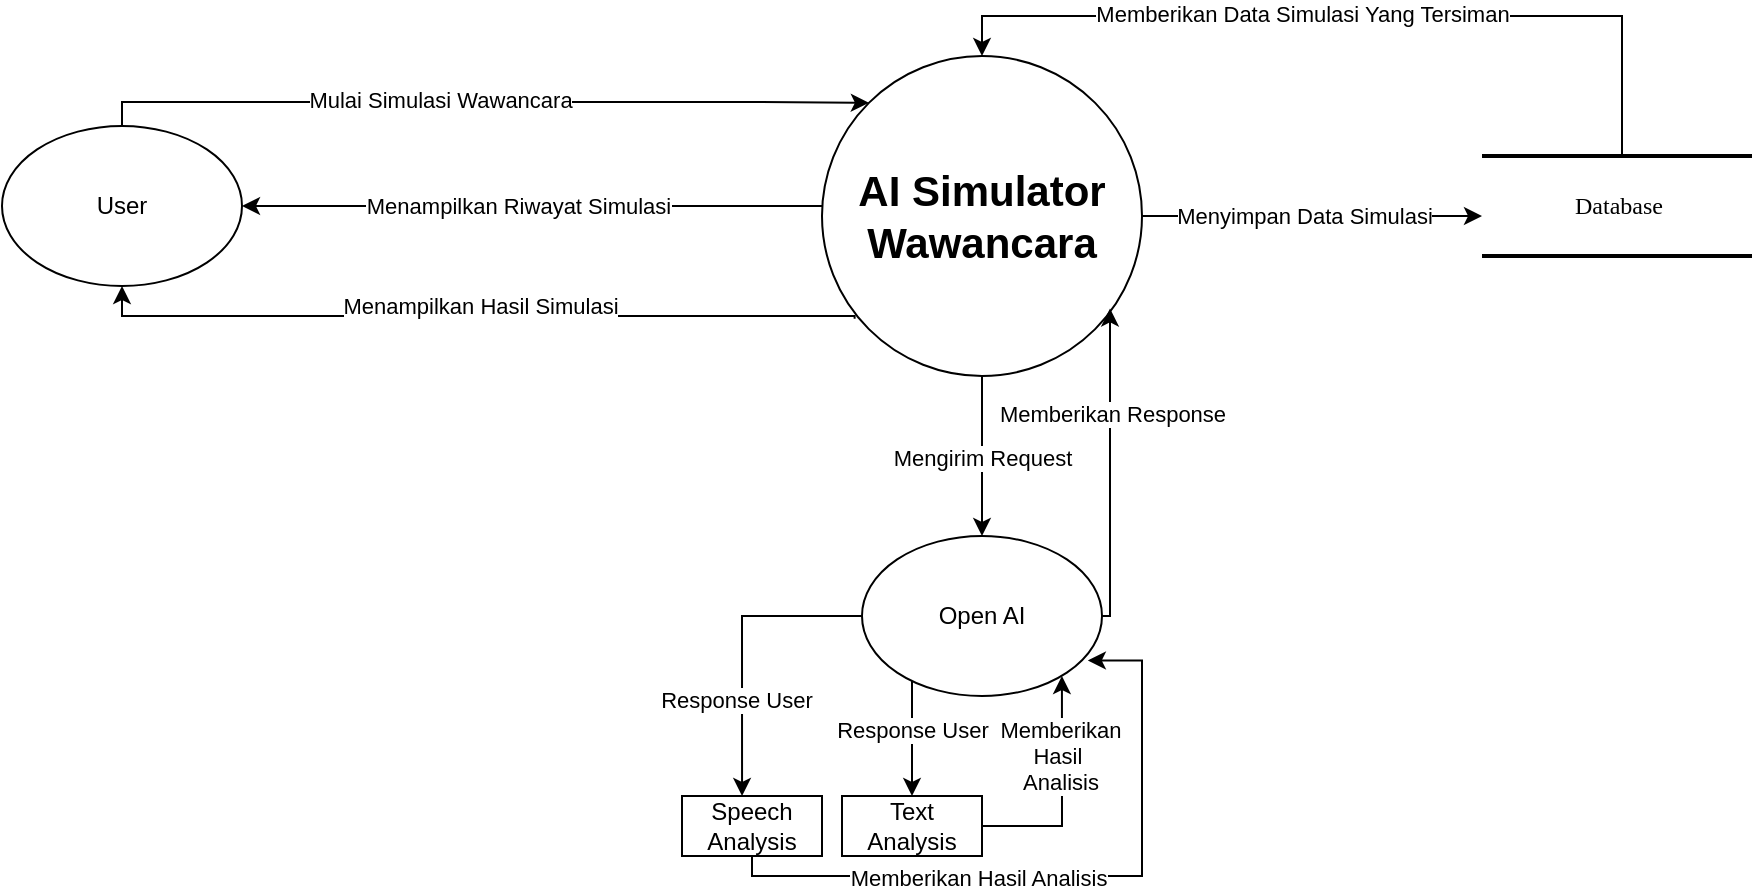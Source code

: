 <mxfile version="26.2.14">
  <diagram name="Page-1" id="52a04d89-c75d-2922-d76d-85b35f80e030">
    <mxGraphModel dx="1226" dy="628" grid="1" gridSize="10" guides="1" tooltips="1" connect="1" arrows="1" fold="1" page="1" pageScale="1" pageWidth="1100" pageHeight="850" background="none" math="0" shadow="0">
      <root>
        <mxCell id="0" />
        <mxCell id="1" parent="0" />
        <mxCell id="OrD4vZGPx3QnHi8R1rku-16" style="edgeStyle=orthogonalEdgeStyle;rounded=0;orthogonalLoop=1;jettySize=auto;html=1;entryX=0.5;entryY=0;entryDx=0;entryDy=0;" edge="1" parent="1" source="21ea969265ad0168-30" target="OrD4vZGPx3QnHi8R1rku-1">
          <mxGeometry relative="1" as="geometry">
            <Array as="points">
              <mxPoint x="880" y="60" />
              <mxPoint x="560" y="60" />
            </Array>
          </mxGeometry>
        </mxCell>
        <mxCell id="OrD4vZGPx3QnHi8R1rku-17" value="Memberikan Data Simulasi Yang Tersiman" style="edgeLabel;html=1;align=center;verticalAlign=middle;resizable=0;points=[];" vertex="1" connectable="0" parent="OrD4vZGPx3QnHi8R1rku-16">
          <mxGeometry x="0.317" y="-1" relative="1" as="geometry">
            <mxPoint x="40" as="offset" />
          </mxGeometry>
        </mxCell>
        <mxCell id="21ea969265ad0168-30" value="Database" style="html=1;rounded=0;shadow=0;comic=0;labelBackgroundColor=none;strokeWidth=2;fontFamily=Verdana;fontSize=12;align=center;shape=mxgraph.ios7ui.horLines;" parent="1" vertex="1">
          <mxGeometry x="810" y="130" width="135" height="50" as="geometry" />
        </mxCell>
        <mxCell id="OrD4vZGPx3QnHi8R1rku-10" style="edgeStyle=orthogonalEdgeStyle;rounded=0;orthogonalLoop=1;jettySize=auto;html=1;entryX=0.5;entryY=1;entryDx=0;entryDy=0;exitX=0.102;exitY=0.821;exitDx=0;exitDy=0;exitPerimeter=0;" edge="1" parent="1" source="OrD4vZGPx3QnHi8R1rku-1" target="OrD4vZGPx3QnHi8R1rku-2">
          <mxGeometry relative="1" as="geometry">
            <mxPoint x="560" y="210" as="sourcePoint" />
            <mxPoint x="130" y="190" as="targetPoint" />
            <Array as="points">
              <mxPoint x="496" y="210" />
              <mxPoint x="130" y="210" />
            </Array>
          </mxGeometry>
        </mxCell>
        <mxCell id="OrD4vZGPx3QnHi8R1rku-11" value="Text" style="edgeLabel;html=1;align=center;verticalAlign=middle;resizable=0;points=[];" vertex="1" connectable="0" parent="OrD4vZGPx3QnHi8R1rku-10">
          <mxGeometry x="-0.014" y="-5" relative="1" as="geometry">
            <mxPoint x="1" as="offset" />
          </mxGeometry>
        </mxCell>
        <mxCell id="OrD4vZGPx3QnHi8R1rku-13" value="Menampilkan Hasil Simulasi" style="edgeLabel;html=1;align=center;verticalAlign=middle;resizable=0;points=[];" vertex="1" connectable="0" parent="OrD4vZGPx3QnHi8R1rku-10">
          <mxGeometry x="-0.013" y="-5" relative="1" as="geometry">
            <mxPoint as="offset" />
          </mxGeometry>
        </mxCell>
        <mxCell id="OrD4vZGPx3QnHi8R1rku-18" style="edgeStyle=orthogonalEdgeStyle;rounded=0;orthogonalLoop=1;jettySize=auto;html=1;entryX=1;entryY=0.5;entryDx=0;entryDy=0;" edge="1" parent="1" source="OrD4vZGPx3QnHi8R1rku-1" target="OrD4vZGPx3QnHi8R1rku-2">
          <mxGeometry relative="1" as="geometry">
            <Array as="points">
              <mxPoint x="410" y="155" />
              <mxPoint x="410" y="155" />
            </Array>
          </mxGeometry>
        </mxCell>
        <mxCell id="OrD4vZGPx3QnHi8R1rku-19" value="Menampilkan Riwayat Simulasi" style="edgeLabel;html=1;align=center;verticalAlign=middle;resizable=0;points=[];" vertex="1" connectable="0" parent="OrD4vZGPx3QnHi8R1rku-18">
          <mxGeometry x="0.049" relative="1" as="geometry">
            <mxPoint as="offset" />
          </mxGeometry>
        </mxCell>
        <mxCell id="OrD4vZGPx3QnHi8R1rku-33" value="" style="edgeStyle=orthogonalEdgeStyle;rounded=0;orthogonalLoop=1;jettySize=auto;html=1;" edge="1" parent="1" source="OrD4vZGPx3QnHi8R1rku-1" target="OrD4vZGPx3QnHi8R1rku-3">
          <mxGeometry relative="1" as="geometry" />
        </mxCell>
        <mxCell id="OrD4vZGPx3QnHi8R1rku-34" value="Mengirim Request" style="edgeLabel;html=1;align=center;verticalAlign=middle;resizable=0;points=[];" vertex="1" connectable="0" parent="OrD4vZGPx3QnHi8R1rku-33">
          <mxGeometry x="-0.188" y="1" relative="1" as="geometry">
            <mxPoint x="-1" y="8" as="offset" />
          </mxGeometry>
        </mxCell>
        <mxCell id="OrD4vZGPx3QnHi8R1rku-1" value="&lt;b&gt;&lt;font style=&quot;font-size: 21px;&quot;&gt;AI Simulator Wawancara&lt;/font&gt;&lt;/b&gt;" style="ellipse;whiteSpace=wrap;html=1;aspect=fixed;" vertex="1" parent="1">
          <mxGeometry x="480" y="80" width="160" height="160" as="geometry" />
        </mxCell>
        <mxCell id="OrD4vZGPx3QnHi8R1rku-4" style="edgeStyle=orthogonalEdgeStyle;rounded=0;orthogonalLoop=1;jettySize=auto;html=1;entryX=0;entryY=0;entryDx=0;entryDy=0;" edge="1" parent="1" target="OrD4vZGPx3QnHi8R1rku-1">
          <mxGeometry relative="1" as="geometry">
            <mxPoint x="130" y="140" as="sourcePoint" />
            <mxPoint x="590.72" y="103.76" as="targetPoint" />
            <Array as="points">
              <mxPoint x="130" y="103" />
              <mxPoint x="450" y="103" />
            </Array>
          </mxGeometry>
        </mxCell>
        <mxCell id="OrD4vZGPx3QnHi8R1rku-20" value="Mulai Simulasi Wawancara" style="edgeLabel;html=1;align=center;verticalAlign=middle;resizable=0;points=[];" vertex="1" connectable="0" parent="OrD4vZGPx3QnHi8R1rku-4">
          <mxGeometry x="-0.044" y="1" relative="1" as="geometry">
            <mxPoint as="offset" />
          </mxGeometry>
        </mxCell>
        <mxCell id="OrD4vZGPx3QnHi8R1rku-2" value="User" style="ellipse;whiteSpace=wrap;html=1;" vertex="1" parent="1">
          <mxGeometry x="70" y="115" width="120" height="80" as="geometry" />
        </mxCell>
        <mxCell id="OrD4vZGPx3QnHi8R1rku-38" style="edgeStyle=orthogonalEdgeStyle;rounded=0;orthogonalLoop=1;jettySize=auto;html=1;entryX=0.5;entryY=0;entryDx=0;entryDy=0;" edge="1" parent="1" source="OrD4vZGPx3QnHi8R1rku-3" target="OrD4vZGPx3QnHi8R1rku-31">
          <mxGeometry relative="1" as="geometry">
            <Array as="points">
              <mxPoint x="525" y="410" />
              <mxPoint x="525" y="410" />
            </Array>
          </mxGeometry>
        </mxCell>
        <mxCell id="OrD4vZGPx3QnHi8R1rku-41" value="Response User" style="edgeLabel;html=1;align=center;verticalAlign=middle;resizable=0;points=[];" vertex="1" connectable="0" parent="OrD4vZGPx3QnHi8R1rku-38">
          <mxGeometry x="-0.5" relative="1" as="geometry">
            <mxPoint y="10" as="offset" />
          </mxGeometry>
        </mxCell>
        <mxCell id="OrD4vZGPx3QnHi8R1rku-3" value="Open AI" style="ellipse;whiteSpace=wrap;html=1;" vertex="1" parent="1">
          <mxGeometry x="500" y="320" width="120" height="80" as="geometry" />
        </mxCell>
        <mxCell id="OrD4vZGPx3QnHi8R1rku-14" style="edgeStyle=orthogonalEdgeStyle;rounded=0;orthogonalLoop=1;jettySize=auto;html=1;entryX=0;entryY=0.6;entryDx=0;entryDy=0;entryPerimeter=0;" edge="1" parent="1" source="OrD4vZGPx3QnHi8R1rku-1" target="21ea969265ad0168-30">
          <mxGeometry relative="1" as="geometry" />
        </mxCell>
        <mxCell id="OrD4vZGPx3QnHi8R1rku-15" value="Menyimpan Data Simulasi" style="edgeLabel;html=1;align=center;verticalAlign=middle;resizable=0;points=[];" vertex="1" connectable="0" parent="OrD4vZGPx3QnHi8R1rku-14">
          <mxGeometry x="-0.512" y="1" relative="1" as="geometry">
            <mxPoint x="39" y="1" as="offset" />
          </mxGeometry>
        </mxCell>
        <mxCell id="OrD4vZGPx3QnHi8R1rku-42" style="edgeStyle=orthogonalEdgeStyle;rounded=0;orthogonalLoop=1;jettySize=auto;html=1;entryX=0.941;entryY=0.778;entryDx=0;entryDy=0;entryPerimeter=0;" edge="1" parent="1" source="OrD4vZGPx3QnHi8R1rku-30" target="OrD4vZGPx3QnHi8R1rku-3">
          <mxGeometry relative="1" as="geometry">
            <Array as="points">
              <mxPoint x="445" y="490" />
              <mxPoint x="640" y="490" />
              <mxPoint x="640" y="382" />
            </Array>
          </mxGeometry>
        </mxCell>
        <mxCell id="OrD4vZGPx3QnHi8R1rku-43" value="Memberikan Hasil Analisis" style="edgeLabel;html=1;align=center;verticalAlign=middle;resizable=0;points=[];" vertex="1" connectable="0" parent="OrD4vZGPx3QnHi8R1rku-42">
          <mxGeometry x="-0.507" y="-1" relative="1" as="geometry">
            <mxPoint x="39" as="offset" />
          </mxGeometry>
        </mxCell>
        <mxCell id="OrD4vZGPx3QnHi8R1rku-30" value="Speech Analysis" style="rounded=0;whiteSpace=wrap;html=1;" vertex="1" parent="1">
          <mxGeometry x="410" y="450" width="70" height="30" as="geometry" />
        </mxCell>
        <mxCell id="OrD4vZGPx3QnHi8R1rku-31" value="Text Analysis" style="rounded=0;whiteSpace=wrap;html=1;" vertex="1" parent="1">
          <mxGeometry x="490" y="450" width="70" height="30" as="geometry" />
        </mxCell>
        <mxCell id="OrD4vZGPx3QnHi8R1rku-35" style="edgeStyle=orthogonalEdgeStyle;rounded=0;orthogonalLoop=1;jettySize=auto;html=1;entryX=0.9;entryY=0.789;entryDx=0;entryDy=0;entryPerimeter=0;" edge="1" parent="1" source="OrD4vZGPx3QnHi8R1rku-3" target="OrD4vZGPx3QnHi8R1rku-1">
          <mxGeometry relative="1" as="geometry">
            <Array as="points">
              <mxPoint x="624" y="360" />
            </Array>
          </mxGeometry>
        </mxCell>
        <mxCell id="OrD4vZGPx3QnHi8R1rku-36" value="Memberikan Response" style="edgeLabel;html=1;align=center;verticalAlign=middle;resizable=0;points=[];" vertex="1" connectable="0" parent="OrD4vZGPx3QnHi8R1rku-35">
          <mxGeometry x="0.329" y="-1" relative="1" as="geometry">
            <mxPoint as="offset" />
          </mxGeometry>
        </mxCell>
        <mxCell id="OrD4vZGPx3QnHi8R1rku-37" style="edgeStyle=orthogonalEdgeStyle;rounded=0;orthogonalLoop=1;jettySize=auto;html=1;entryX=0.429;entryY=0;entryDx=0;entryDy=0;entryPerimeter=0;" edge="1" parent="1" source="OrD4vZGPx3QnHi8R1rku-3" target="OrD4vZGPx3QnHi8R1rku-30">
          <mxGeometry relative="1" as="geometry">
            <Array as="points">
              <mxPoint x="440" y="360" />
            </Array>
          </mxGeometry>
        </mxCell>
        <mxCell id="OrD4vZGPx3QnHi8R1rku-39" value="Response User" style="edgeLabel;html=1;align=center;verticalAlign=middle;resizable=0;points=[];" vertex="1" connectable="0" parent="OrD4vZGPx3QnHi8R1rku-37">
          <mxGeometry x="0.167" y="-3" relative="1" as="geometry">
            <mxPoint y="14" as="offset" />
          </mxGeometry>
        </mxCell>
        <mxCell id="OrD4vZGPx3QnHi8R1rku-44" style="edgeStyle=orthogonalEdgeStyle;rounded=0;orthogonalLoop=1;jettySize=auto;html=1;entryX=0.833;entryY=0.875;entryDx=0;entryDy=0;entryPerimeter=0;" edge="1" parent="1" source="OrD4vZGPx3QnHi8R1rku-31" target="OrD4vZGPx3QnHi8R1rku-3">
          <mxGeometry relative="1" as="geometry">
            <Array as="points">
              <mxPoint x="600" y="465" />
            </Array>
          </mxGeometry>
        </mxCell>
        <mxCell id="OrD4vZGPx3QnHi8R1rku-45" value="Memberikan&lt;div&gt;Hasil&amp;nbsp;&lt;br&gt;Analisis&lt;/div&gt;" style="edgeLabel;html=1;align=center;verticalAlign=middle;resizable=0;points=[];" vertex="1" connectable="0" parent="OrD4vZGPx3QnHi8R1rku-44">
          <mxGeometry x="0.533" y="1" relative="1" as="geometry">
            <mxPoint y="13" as="offset" />
          </mxGeometry>
        </mxCell>
      </root>
    </mxGraphModel>
  </diagram>
</mxfile>

